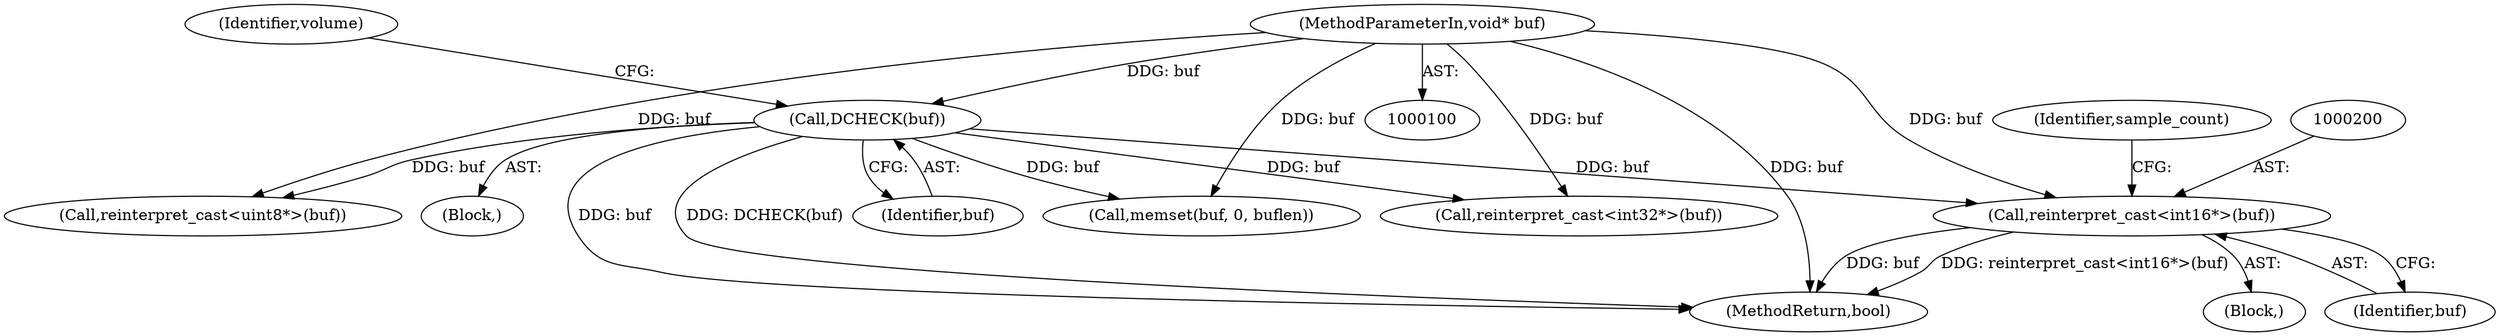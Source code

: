digraph "0_Chrome_cfcce91cfc1a14a91a672ad0f052b86a5c1768a3_0@pointer" {
"1000199" [label="(Call,reinterpret_cast<int16*>(buf))"];
"1000107" [label="(Call,DCHECK(buf))"];
"1000101" [label="(MethodParameterIn,void* buf)"];
"1000176" [label="(Call,reinterpret_cast<uint8*>(buf))"];
"1000199" [label="(Call,reinterpret_cast<int16*>(buf))"];
"1000232" [label="(MethodReturn,bool)"];
"1000108" [label="(Identifier,buf)"];
"1000198" [label="(Block,)"];
"1000101" [label="(MethodParameterIn,void* buf)"];
"1000203" [label="(Identifier,sample_count)"];
"1000107" [label="(Call,DCHECK(buf))"];
"1000106" [label="(Block,)"];
"1000222" [label="(Call,reinterpret_cast<int32*>(buf))"];
"1000112" [label="(Identifier,volume)"];
"1000201" [label="(Identifier,buf)"];
"1000132" [label="(Call,memset(buf, 0, buflen))"];
"1000199" -> "1000198"  [label="AST: "];
"1000199" -> "1000201"  [label="CFG: "];
"1000200" -> "1000199"  [label="AST: "];
"1000201" -> "1000199"  [label="AST: "];
"1000203" -> "1000199"  [label="CFG: "];
"1000199" -> "1000232"  [label="DDG: buf"];
"1000199" -> "1000232"  [label="DDG: reinterpret_cast<int16*>(buf)"];
"1000107" -> "1000199"  [label="DDG: buf"];
"1000101" -> "1000199"  [label="DDG: buf"];
"1000107" -> "1000106"  [label="AST: "];
"1000107" -> "1000108"  [label="CFG: "];
"1000108" -> "1000107"  [label="AST: "];
"1000112" -> "1000107"  [label="CFG: "];
"1000107" -> "1000232"  [label="DDG: buf"];
"1000107" -> "1000232"  [label="DDG: DCHECK(buf)"];
"1000101" -> "1000107"  [label="DDG: buf"];
"1000107" -> "1000132"  [label="DDG: buf"];
"1000107" -> "1000176"  [label="DDG: buf"];
"1000107" -> "1000222"  [label="DDG: buf"];
"1000101" -> "1000100"  [label="AST: "];
"1000101" -> "1000232"  [label="DDG: buf"];
"1000101" -> "1000132"  [label="DDG: buf"];
"1000101" -> "1000176"  [label="DDG: buf"];
"1000101" -> "1000222"  [label="DDG: buf"];
}
